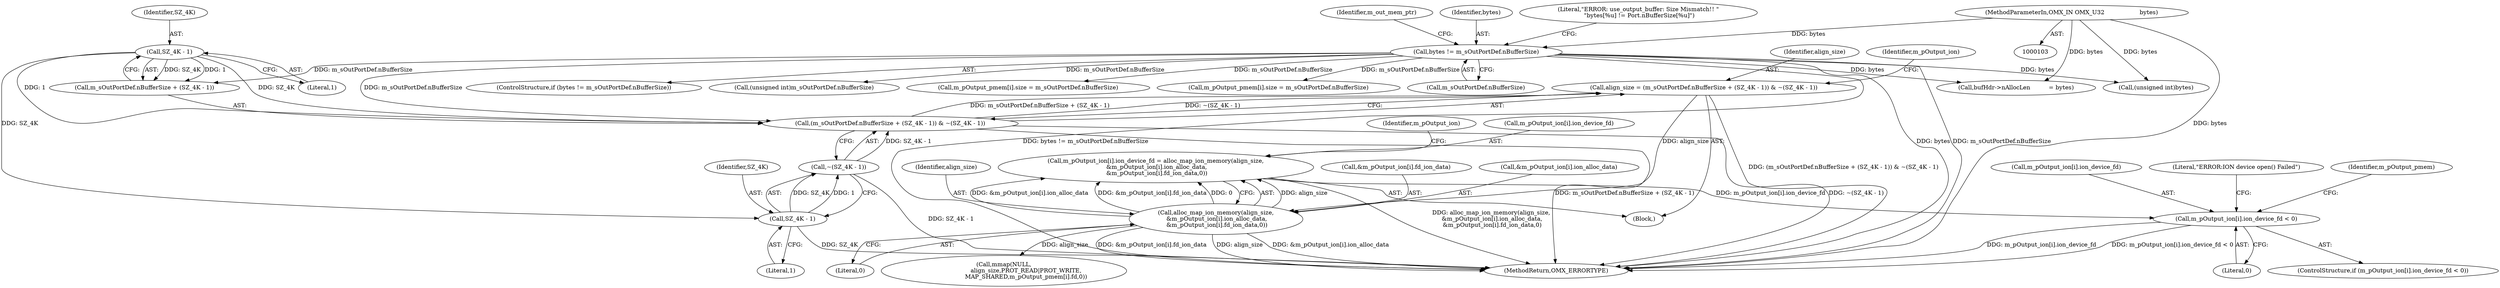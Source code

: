 digraph "0_Android_89913d7df36dbeb458ce165856bd6505a2ec647d_0@array" {
"1000409" [label="(Call,m_pOutput_ion[i].ion_device_fd = alloc_map_ion_memory(align_size,\n &m_pOutput_ion[i].ion_alloc_data,\n &m_pOutput_ion[i].fd_ion_data,0))"];
"1000415" [label="(Call,alloc_map_ion_memory(align_size,\n &m_pOutput_ion[i].ion_alloc_data,\n &m_pOutput_ion[i].fd_ion_data,0))"];
"1000395" [label="(Call,align_size = (m_sOutPortDef.nBufferSize + (SZ_4K - 1)) & ~(SZ_4K - 1))"];
"1000397" [label="(Call,(m_sOutPortDef.nBufferSize + (SZ_4K - 1)) & ~(SZ_4K - 1))"];
"1000138" [label="(Call,bytes != m_sOutPortDef.nBufferSize)"];
"1000108" [label="(MethodParameterIn,OMX_IN OMX_U32                   bytes)"];
"1000402" [label="(Call,SZ_4K - 1)"];
"1000405" [label="(Call,~(SZ_4K - 1))"];
"1000406" [label="(Call,SZ_4K - 1)"];
"1000431" [label="(Call,m_pOutput_ion[i].ion_device_fd < 0)"];
"1000423" [label="(Call,&m_pOutput_ion[i].fd_ion_data)"];
"1000408" [label="(Literal,1)"];
"1000493" [label="(Call,mmap(NULL,\n                        align_size,PROT_READ|PROT_WRITE,\n                        MAP_SHARED,m_pOutput_pmem[i].fd,0))"];
"1000405" [label="(Call,~(SZ_4K - 1))"];
"1000270" [label="(Call,bufHdr->nAllocLen          = bytes)"];
"1000412" [label="(Identifier,m_pOutput_ion)"];
"1000415" [label="(Call,alloc_map_ion_memory(align_size,\n &m_pOutput_ion[i].ion_alloc_data,\n &m_pOutput_ion[i].fd_ion_data,0))"];
"1000402" [label="(Call,SZ_4K - 1)"];
"1000396" [label="(Identifier,align_size)"];
"1000145" [label="(Literal,\"ERROR: use_output_buffer: Size Mismatch!! \"\n \"bytes[%u] != Port.nBufferSize[%u]\")"];
"1000158" [label="(Identifier,m_out_mem_ptr)"];
"1000108" [label="(MethodParameterIn,OMX_IN OMX_U32                   bytes)"];
"1000646" [label="(MethodReturn,OMX_ERRORTYPE)"];
"1000137" [label="(ControlStructure,if (bytes != m_sOutPortDef.nBufferSize))"];
"1000404" [label="(Literal,1)"];
"1000440" [label="(Literal,\"ERROR:ION device open() Failed\")"];
"1000149" [label="(Call,(unsigned int)m_sOutPortDef.nBufferSize)"];
"1000138" [label="(Call,bytes != m_sOutPortDef.nBufferSize)"];
"1000417" [label="(Call,&m_pOutput_ion[i].ion_alloc_data)"];
"1000416" [label="(Identifier,align_size)"];
"1000409" [label="(Call,m_pOutput_ion[i].ion_device_fd = alloc_map_ion_memory(align_size,\n &m_pOutput_ion[i].ion_alloc_data,\n &m_pOutput_ion[i].fd_ion_data,0))"];
"1000395" [label="(Call,align_size = (m_sOutPortDef.nBufferSize + (SZ_4K - 1)) & ~(SZ_4K - 1))"];
"1000410" [label="(Call,m_pOutput_ion[i].ion_device_fd)"];
"1000575" [label="(Call,m_pOutput_pmem[i].size = m_sOutPortDef.nBufferSize)"];
"1000398" [label="(Call,m_sOutPortDef.nBufferSize + (SZ_4K - 1))"];
"1000406" [label="(Call,SZ_4K - 1)"];
"1000139" [label="(Identifier,bytes)"];
"1000146" [label="(Call,(unsigned int)bytes)"];
"1000456" [label="(Call,m_pOutput_pmem[i].size = m_sOutPortDef.nBufferSize)"];
"1000397" [label="(Call,(m_sOutPortDef.nBufferSize + (SZ_4K - 1)) & ~(SZ_4K - 1))"];
"1000437" [label="(Literal,0)"];
"1000429" [label="(Literal,0)"];
"1000407" [label="(Identifier,SZ_4K)"];
"1000434" [label="(Identifier,m_pOutput_ion)"];
"1000431" [label="(Call,m_pOutput_ion[i].ion_device_fd < 0)"];
"1000446" [label="(Identifier,m_pOutput_pmem)"];
"1000394" [label="(Block,)"];
"1000140" [label="(Call,m_sOutPortDef.nBufferSize)"];
"1000403" [label="(Identifier,SZ_4K)"];
"1000432" [label="(Call,m_pOutput_ion[i].ion_device_fd)"];
"1000430" [label="(ControlStructure,if (m_pOutput_ion[i].ion_device_fd < 0))"];
"1000409" -> "1000394"  [label="AST: "];
"1000409" -> "1000415"  [label="CFG: "];
"1000410" -> "1000409"  [label="AST: "];
"1000415" -> "1000409"  [label="AST: "];
"1000434" -> "1000409"  [label="CFG: "];
"1000409" -> "1000646"  [label="DDG: alloc_map_ion_memory(align_size,\n &m_pOutput_ion[i].ion_alloc_data,\n &m_pOutput_ion[i].fd_ion_data,0)"];
"1000415" -> "1000409"  [label="DDG: align_size"];
"1000415" -> "1000409"  [label="DDG: &m_pOutput_ion[i].ion_alloc_data"];
"1000415" -> "1000409"  [label="DDG: &m_pOutput_ion[i].fd_ion_data"];
"1000415" -> "1000409"  [label="DDG: 0"];
"1000409" -> "1000431"  [label="DDG: m_pOutput_ion[i].ion_device_fd"];
"1000415" -> "1000429"  [label="CFG: "];
"1000416" -> "1000415"  [label="AST: "];
"1000417" -> "1000415"  [label="AST: "];
"1000423" -> "1000415"  [label="AST: "];
"1000429" -> "1000415"  [label="AST: "];
"1000415" -> "1000646"  [label="DDG: &m_pOutput_ion[i].fd_ion_data"];
"1000415" -> "1000646"  [label="DDG: align_size"];
"1000415" -> "1000646"  [label="DDG: &m_pOutput_ion[i].ion_alloc_data"];
"1000395" -> "1000415"  [label="DDG: align_size"];
"1000415" -> "1000493"  [label="DDG: align_size"];
"1000395" -> "1000394"  [label="AST: "];
"1000395" -> "1000397"  [label="CFG: "];
"1000396" -> "1000395"  [label="AST: "];
"1000397" -> "1000395"  [label="AST: "];
"1000412" -> "1000395"  [label="CFG: "];
"1000395" -> "1000646"  [label="DDG: (m_sOutPortDef.nBufferSize + (SZ_4K - 1)) & ~(SZ_4K - 1)"];
"1000397" -> "1000395"  [label="DDG: m_sOutPortDef.nBufferSize + (SZ_4K - 1)"];
"1000397" -> "1000395"  [label="DDG: ~(SZ_4K - 1)"];
"1000397" -> "1000405"  [label="CFG: "];
"1000398" -> "1000397"  [label="AST: "];
"1000405" -> "1000397"  [label="AST: "];
"1000397" -> "1000646"  [label="DDG: ~(SZ_4K - 1)"];
"1000397" -> "1000646"  [label="DDG: m_sOutPortDef.nBufferSize + (SZ_4K - 1)"];
"1000138" -> "1000397"  [label="DDG: m_sOutPortDef.nBufferSize"];
"1000402" -> "1000397"  [label="DDG: SZ_4K"];
"1000402" -> "1000397"  [label="DDG: 1"];
"1000405" -> "1000397"  [label="DDG: SZ_4K - 1"];
"1000138" -> "1000137"  [label="AST: "];
"1000138" -> "1000140"  [label="CFG: "];
"1000139" -> "1000138"  [label="AST: "];
"1000140" -> "1000138"  [label="AST: "];
"1000145" -> "1000138"  [label="CFG: "];
"1000158" -> "1000138"  [label="CFG: "];
"1000138" -> "1000646"  [label="DDG: bytes"];
"1000138" -> "1000646"  [label="DDG: m_sOutPortDef.nBufferSize"];
"1000138" -> "1000646"  [label="DDG: bytes != m_sOutPortDef.nBufferSize"];
"1000108" -> "1000138"  [label="DDG: bytes"];
"1000138" -> "1000146"  [label="DDG: bytes"];
"1000138" -> "1000149"  [label="DDG: m_sOutPortDef.nBufferSize"];
"1000138" -> "1000270"  [label="DDG: bytes"];
"1000138" -> "1000398"  [label="DDG: m_sOutPortDef.nBufferSize"];
"1000138" -> "1000456"  [label="DDG: m_sOutPortDef.nBufferSize"];
"1000138" -> "1000575"  [label="DDG: m_sOutPortDef.nBufferSize"];
"1000108" -> "1000103"  [label="AST: "];
"1000108" -> "1000646"  [label="DDG: bytes"];
"1000108" -> "1000146"  [label="DDG: bytes"];
"1000108" -> "1000270"  [label="DDG: bytes"];
"1000402" -> "1000398"  [label="AST: "];
"1000402" -> "1000404"  [label="CFG: "];
"1000403" -> "1000402"  [label="AST: "];
"1000404" -> "1000402"  [label="AST: "];
"1000398" -> "1000402"  [label="CFG: "];
"1000402" -> "1000398"  [label="DDG: SZ_4K"];
"1000402" -> "1000398"  [label="DDG: 1"];
"1000402" -> "1000406"  [label="DDG: SZ_4K"];
"1000405" -> "1000406"  [label="CFG: "];
"1000406" -> "1000405"  [label="AST: "];
"1000405" -> "1000646"  [label="DDG: SZ_4K - 1"];
"1000406" -> "1000405"  [label="DDG: SZ_4K"];
"1000406" -> "1000405"  [label="DDG: 1"];
"1000406" -> "1000408"  [label="CFG: "];
"1000407" -> "1000406"  [label="AST: "];
"1000408" -> "1000406"  [label="AST: "];
"1000406" -> "1000646"  [label="DDG: SZ_4K"];
"1000431" -> "1000430"  [label="AST: "];
"1000431" -> "1000437"  [label="CFG: "];
"1000432" -> "1000431"  [label="AST: "];
"1000437" -> "1000431"  [label="AST: "];
"1000440" -> "1000431"  [label="CFG: "];
"1000446" -> "1000431"  [label="CFG: "];
"1000431" -> "1000646"  [label="DDG: m_pOutput_ion[i].ion_device_fd"];
"1000431" -> "1000646"  [label="DDG: m_pOutput_ion[i].ion_device_fd < 0"];
}
